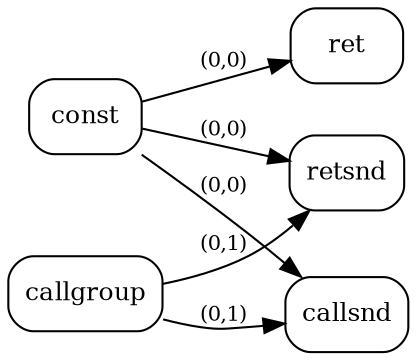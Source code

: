 digraph G {
  rankdir=LR;
  node [shape=box, style=rounded, fontsize=12];
  n0 [label="const"];
  n1 [label="callgroup"];
  n2 [label="callsnd"];
  n3 [label="retsnd"];
  n4 [label="ret"];
  n0 -> n2 [label="(0,0)", fontsize=10];
  n1 -> n2 [label="(0,1)", fontsize=10];
  n0 -> n3 [label="(0,0)", fontsize=10];
  n1 -> n3 [label="(0,1)", fontsize=10];
  n0 -> n4 [label="(0,0)", fontsize=10];
}
